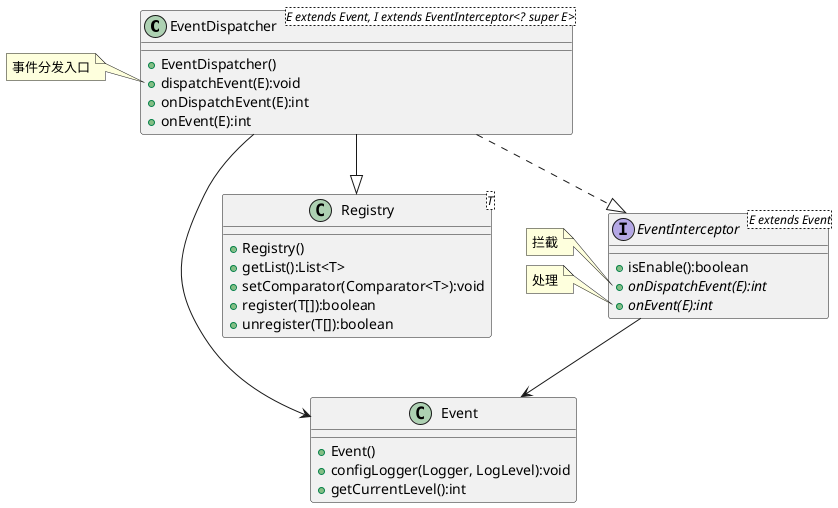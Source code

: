 17:58:24: Executing task ':ClassDiagramBuilder.main()'...


> Task :compileJava
注: 某些输入文件使用了未经检查或不安全的操作。
注: 有关详细信息, 请使用 -Xlint:unchecked 重新编译。

> Task :processResources NO-SOURCE
> Task :classes

> Task :ClassDiagramBuilder.main()
@startuml
'https://plantuml.com/class-diagram

class EventDispatcher<E extends Event, I extends EventInterceptor<? super E>> {
+EventDispatcher()
+dispatchEvent(E):void
+onDispatchEvent(E):int
+onEvent(E):int
}
note left of EventDispatcher::"dispatchEvent("
事件分发入口
end note
EventDispatcher --> Event
EventDispatcher ..|> EventInterceptor
EventDispatcher --|> Registry

class Event {
+Event()
+configLogger(Logger, LogLevel):void
+getCurrentLevel():int
}

interface EventInterceptor<E extends Event> {
+isEnable():boolean
+{abstract}onDispatchEvent(E):int
+{abstract}onEvent(E):int
}
note left of EventInterceptor::"onDispatchEvent("
拦截
end note
note left of EventInterceptor::"onEvent("
处理
end note
EventInterceptor --> Event

class Registry<T> {
+Registry()
+getList():List<T>
+setComparator(Comparator<T>):void
+register(T[]):boolean
+unregister(T[]):boolean
}
@enduml

BUILD SUCCESSFUL in 0s
2 actionable tasks: 2 executed
17:58:25: Task execution finished ':ClassDiagramBuilder.main()'.
